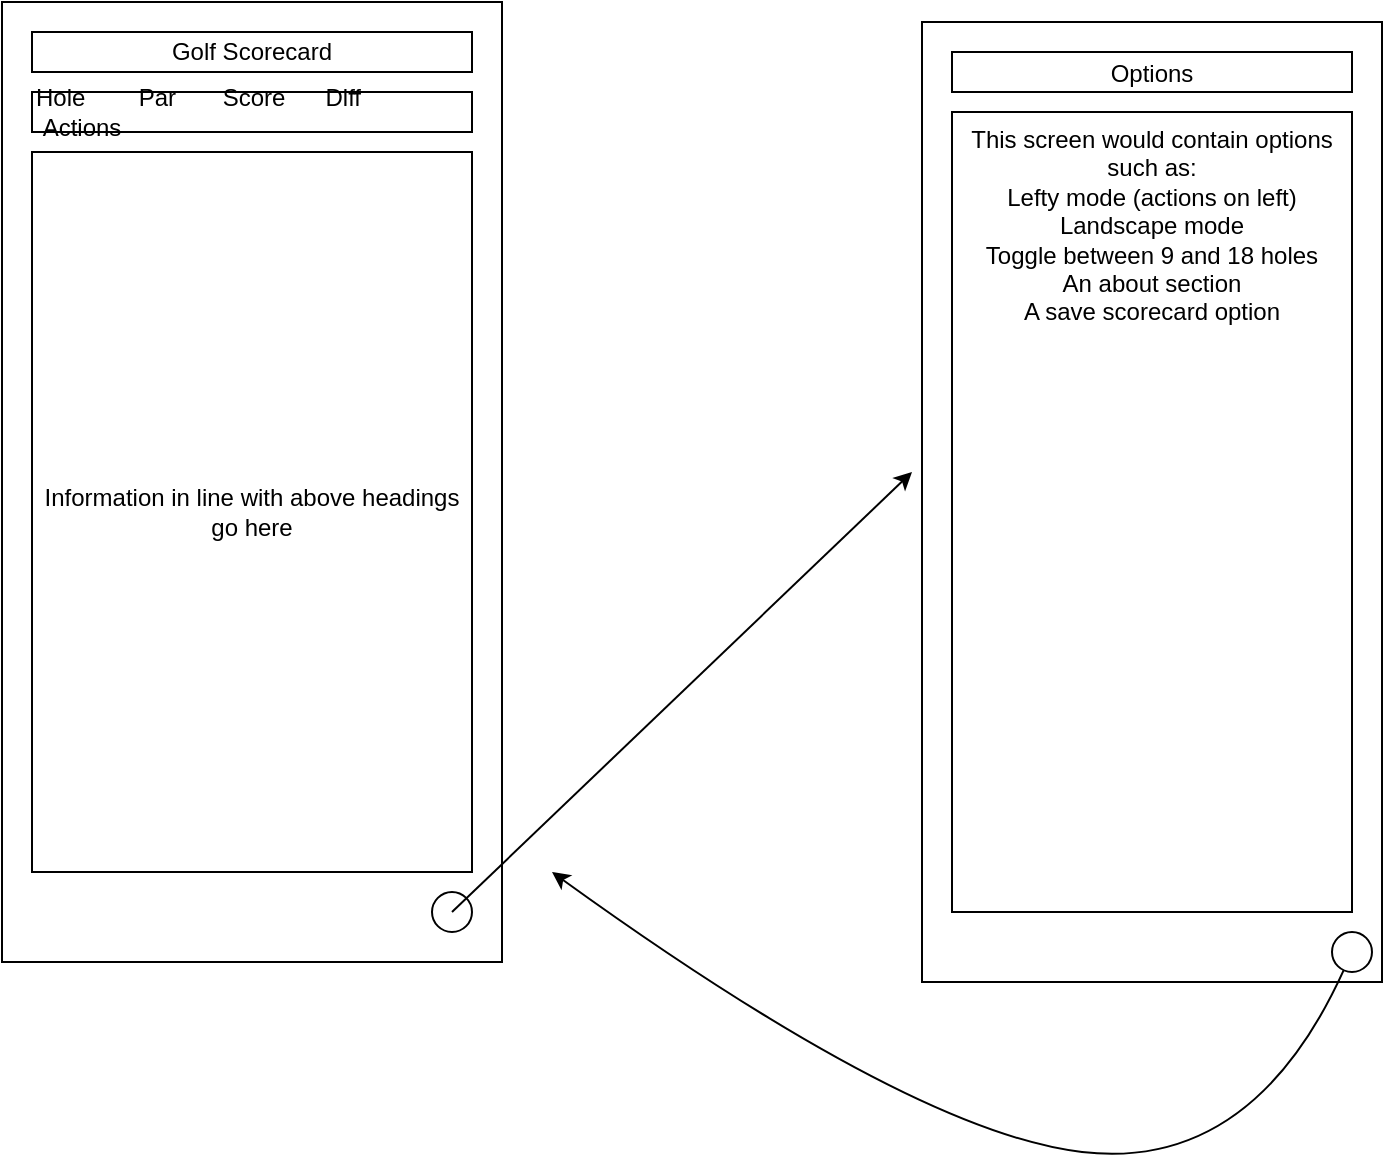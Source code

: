 <mxfile version="15.5.5" type="github">
  <diagram name="Page-1" id="9f46799a-70d6-7492-0946-bef42562c5a5">
    <mxGraphModel dx="1422" dy="804" grid="1" gridSize="10" guides="1" tooltips="1" connect="1" arrows="1" fold="1" page="1" pageScale="1" pageWidth="1100" pageHeight="850" background="none" math="0" shadow="0">
      <root>
        <mxCell id="0" />
        <mxCell id="1" parent="0" />
        <mxCell id="-WT0Ookjy2M-xjDNV0O8-2" value="" style="rounded=0;whiteSpace=wrap;html=1;rotation=90;verticalAlign=bottom;" vertex="1" parent="1">
          <mxGeometry x="-60" y="200" width="480" height="250" as="geometry" />
        </mxCell>
        <mxCell id="-WT0Ookjy2M-xjDNV0O8-3" value="Golf Scorecard" style="rounded=0;whiteSpace=wrap;html=1;" vertex="1" parent="1">
          <mxGeometry x="70" y="100" width="220" height="20" as="geometry" />
        </mxCell>
        <mxCell id="-WT0Ookjy2M-xjDNV0O8-4" value="Hole&lt;span style=&quot;white-space: pre&quot;&gt;	&lt;/span&gt;&amp;nbsp; &amp;nbsp; &amp;nbsp; &amp;nbsp;Par&amp;nbsp; &amp;nbsp; &amp;nbsp; &amp;nbsp;Score&amp;nbsp; &amp;nbsp; &amp;nbsp; Diff&amp;nbsp; &amp;nbsp; &amp;nbsp;Actions" style="rounded=0;whiteSpace=wrap;html=1;align=left;" vertex="1" parent="1">
          <mxGeometry x="70" y="130" width="220" height="20" as="geometry" />
        </mxCell>
        <mxCell id="-WT0Ookjy2M-xjDNV0O8-5" value="Information in line with above headings go here" style="rounded=0;whiteSpace=wrap;html=1;align=center;" vertex="1" parent="1">
          <mxGeometry x="70" y="160" width="220" height="360" as="geometry" />
        </mxCell>
        <mxCell id="-WT0Ookjy2M-xjDNV0O8-6" value="" style="ellipse;whiteSpace=wrap;html=1;aspect=fixed;align=center;" vertex="1" parent="1">
          <mxGeometry x="270" y="530" width="20" height="20" as="geometry" />
        </mxCell>
        <mxCell id="-WT0Ookjy2M-xjDNV0O8-9" value="" style="endArrow=classic;html=1;rounded=0;" edge="1" parent="1">
          <mxGeometry width="50" height="50" relative="1" as="geometry">
            <mxPoint x="280" y="540" as="sourcePoint" />
            <mxPoint x="510" y="320" as="targetPoint" />
          </mxGeometry>
        </mxCell>
        <mxCell id="-WT0Ookjy2M-xjDNV0O8-10" value="" style="rounded=0;whiteSpace=wrap;html=1;align=center;verticalAlign=bottom;rotation=90;" vertex="1" parent="1">
          <mxGeometry x="390" y="220" width="480" height="230" as="geometry" />
        </mxCell>
        <mxCell id="-WT0Ookjy2M-xjDNV0O8-11" value="Options" style="rounded=0;whiteSpace=wrap;html=1;align=center;verticalAlign=bottom;" vertex="1" parent="1">
          <mxGeometry x="530" y="110" width="200" height="20" as="geometry" />
        </mxCell>
        <mxCell id="-WT0Ookjy2M-xjDNV0O8-12" value="" style="ellipse;whiteSpace=wrap;html=1;aspect=fixed;align=center;verticalAlign=bottom;" vertex="1" parent="1">
          <mxGeometry x="720" y="550" width="20" height="20" as="geometry" />
        </mxCell>
        <mxCell id="-WT0Ookjy2M-xjDNV0O8-13" value="" style="curved=1;endArrow=classic;html=1;rounded=0;" edge="1" parent="1" source="-WT0Ookjy2M-xjDNV0O8-12">
          <mxGeometry width="50" height="50" relative="1" as="geometry">
            <mxPoint x="740" y="650" as="sourcePoint" />
            <mxPoint x="330" y="520" as="targetPoint" />
            <Array as="points">
              <mxPoint x="680" y="670" />
              <mxPoint x="510" y="650" />
            </Array>
          </mxGeometry>
        </mxCell>
        <mxCell id="-WT0Ookjy2M-xjDNV0O8-14" value="This screen would contain options such as:&lt;br&gt;Lefty mode (actions on left)&lt;br&gt;Landscape mode&lt;br&gt;Toggle between 9 and 18 holes&lt;br&gt;An about section&lt;br&gt;A save scorecard option" style="rounded=0;whiteSpace=wrap;html=1;align=center;verticalAlign=top;" vertex="1" parent="1">
          <mxGeometry x="530" y="140" width="200" height="400" as="geometry" />
        </mxCell>
      </root>
    </mxGraphModel>
  </diagram>
</mxfile>
